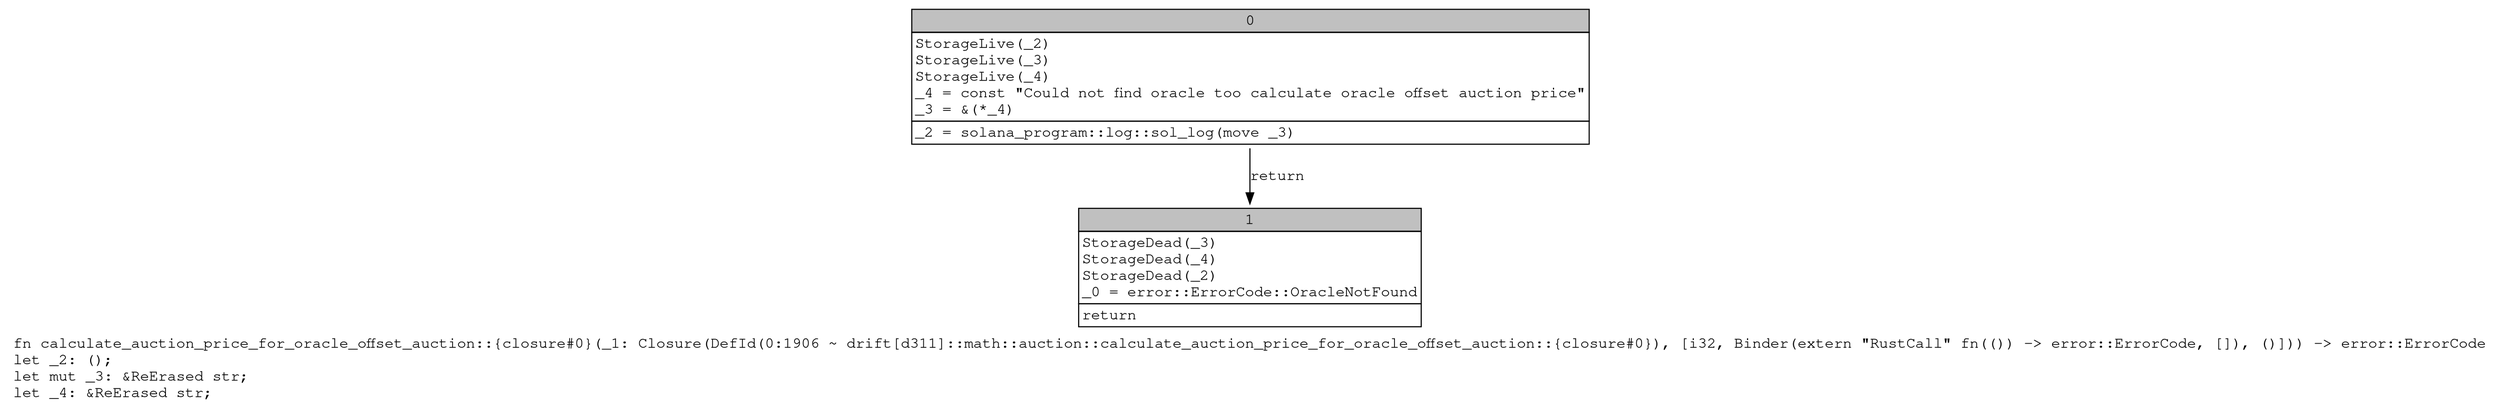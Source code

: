 digraph Mir_0_1906 {
    graph [fontname="Courier, monospace"];
    node [fontname="Courier, monospace"];
    edge [fontname="Courier, monospace"];
    label=<fn calculate_auction_price_for_oracle_offset_auction::{closure#0}(_1: Closure(DefId(0:1906 ~ drift[d311]::math::auction::calculate_auction_price_for_oracle_offset_auction::{closure#0}), [i32, Binder(extern &quot;RustCall&quot; fn(()) -&gt; error::ErrorCode, []), ()])) -&gt; error::ErrorCode<br align="left"/>let _2: ();<br align="left"/>let mut _3: &amp;ReErased str;<br align="left"/>let _4: &amp;ReErased str;<br align="left"/>>;
    bb0__0_1906 [shape="none", label=<<table border="0" cellborder="1" cellspacing="0"><tr><td bgcolor="gray" align="center" colspan="1">0</td></tr><tr><td align="left" balign="left">StorageLive(_2)<br/>StorageLive(_3)<br/>StorageLive(_4)<br/>_4 = const &quot;Could not find oracle too calculate oracle offset auction price&quot;<br/>_3 = &amp;(*_4)<br/></td></tr><tr><td align="left">_2 = solana_program::log::sol_log(move _3)</td></tr></table>>];
    bb1__0_1906 [shape="none", label=<<table border="0" cellborder="1" cellspacing="0"><tr><td bgcolor="gray" align="center" colspan="1">1</td></tr><tr><td align="left" balign="left">StorageDead(_3)<br/>StorageDead(_4)<br/>StorageDead(_2)<br/>_0 = error::ErrorCode::OracleNotFound<br/></td></tr><tr><td align="left">return</td></tr></table>>];
    bb0__0_1906 -> bb1__0_1906 [label="return"];
}
